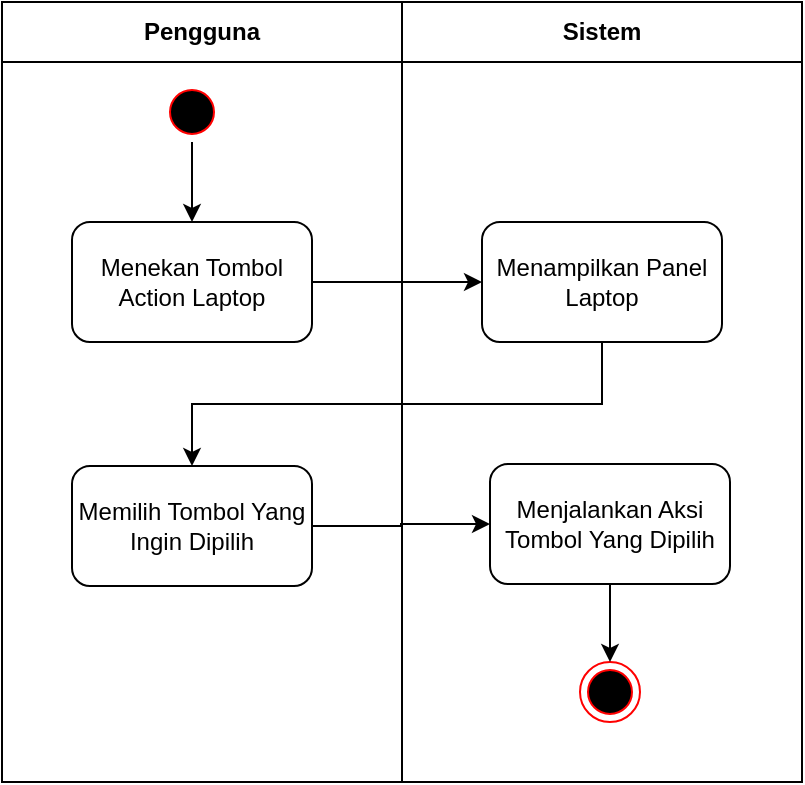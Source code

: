 <mxfile version="24.2.3" type="device">
  <diagram id="Z08eTgGWAjNeXDMgQ9Qe" name="Halaman-1">
    <mxGraphModel dx="733" dy="362" grid="1" gridSize="10" guides="1" tooltips="1" connect="1" arrows="1" fold="1" page="1" pageScale="1" pageWidth="827" pageHeight="1169" math="0" shadow="0">
      <root>
        <mxCell id="0" />
        <mxCell id="1" parent="0" />
        <mxCell id="qkGCgfdNhCn7gsHB5-3L-1" value="Pengguna" style="swimlane;whiteSpace=wrap;html=1;startSize=30;" parent="1" vertex="1">
          <mxGeometry x="50" y="40" width="200" height="390" as="geometry" />
        </mxCell>
        <mxCell id="qkGCgfdNhCn7gsHB5-3L-2" style="edgeStyle=orthogonalEdgeStyle;rounded=0;orthogonalLoop=1;jettySize=auto;html=1;entryX=0.5;entryY=0;entryDx=0;entryDy=0;" parent="qkGCgfdNhCn7gsHB5-3L-1" source="qkGCgfdNhCn7gsHB5-3L-3" target="qkGCgfdNhCn7gsHB5-3L-4" edge="1">
          <mxGeometry relative="1" as="geometry" />
        </mxCell>
        <mxCell id="qkGCgfdNhCn7gsHB5-3L-3" value="" style="ellipse;html=1;shape=startState;fillColor=#000000;strokeColor=#ff0000;" parent="qkGCgfdNhCn7gsHB5-3L-1" vertex="1">
          <mxGeometry x="80" y="40" width="30" height="30" as="geometry" />
        </mxCell>
        <mxCell id="qkGCgfdNhCn7gsHB5-3L-4" value="Menekan Tombol&lt;div&gt;Action Laptop&lt;/div&gt;" style="rounded=1;whiteSpace=wrap;html=1;" parent="qkGCgfdNhCn7gsHB5-3L-1" vertex="1">
          <mxGeometry x="35" y="110" width="120" height="60" as="geometry" />
        </mxCell>
        <mxCell id="vkcGki8KC0y3EEtt56Kg-1" value="Memilih Tombol Yang Ingin Dipilih" style="whiteSpace=wrap;html=1;rounded=1;" parent="qkGCgfdNhCn7gsHB5-3L-1" vertex="1">
          <mxGeometry x="35" y="232" width="120" height="60" as="geometry" />
        </mxCell>
        <mxCell id="qkGCgfdNhCn7gsHB5-3L-5" value="Sistem" style="swimlane;whiteSpace=wrap;html=1;startSize=30;" parent="1" vertex="1">
          <mxGeometry x="250" y="40" width="200" height="390" as="geometry" />
        </mxCell>
        <mxCell id="qkGCgfdNhCn7gsHB5-3L-6" value="Menampilkan Panel Laptop" style="whiteSpace=wrap;html=1;rounded=1;" parent="qkGCgfdNhCn7gsHB5-3L-5" vertex="1">
          <mxGeometry x="40" y="110" width="120" height="60" as="geometry" />
        </mxCell>
        <mxCell id="qkGCgfdNhCn7gsHB5-3L-7" value="" style="ellipse;html=1;shape=endState;fillColor=#000000;strokeColor=#ff0000;" parent="qkGCgfdNhCn7gsHB5-3L-5" vertex="1">
          <mxGeometry x="89" y="330" width="30" height="30" as="geometry" />
        </mxCell>
        <mxCell id="IRH0kBNiS3u57LguzMuH-1" style="edgeStyle=orthogonalEdgeStyle;rounded=0;orthogonalLoop=1;jettySize=auto;html=1;entryX=0.5;entryY=0;entryDx=0;entryDy=0;" edge="1" parent="qkGCgfdNhCn7gsHB5-3L-5" source="vkcGki8KC0y3EEtt56Kg-17" target="qkGCgfdNhCn7gsHB5-3L-7">
          <mxGeometry relative="1" as="geometry" />
        </mxCell>
        <mxCell id="vkcGki8KC0y3EEtt56Kg-17" value="Menjalankan Aksi Tombol Yang Dipilih" style="whiteSpace=wrap;html=1;rounded=1;" parent="qkGCgfdNhCn7gsHB5-3L-5" vertex="1">
          <mxGeometry x="44" y="231" width="120" height="60" as="geometry" />
        </mxCell>
        <mxCell id="qkGCgfdNhCn7gsHB5-3L-9" value="" style="edgeStyle=orthogonalEdgeStyle;rounded=0;orthogonalLoop=1;jettySize=auto;html=1;exitX=1;exitY=0.5;exitDx=0;exitDy=0;" parent="1" source="qkGCgfdNhCn7gsHB5-3L-4" target="qkGCgfdNhCn7gsHB5-3L-6" edge="1">
          <mxGeometry relative="1" as="geometry">
            <mxPoint x="220" y="170.029" as="sourcePoint" />
          </mxGeometry>
        </mxCell>
        <mxCell id="vkcGki8KC0y3EEtt56Kg-2" style="edgeStyle=orthogonalEdgeStyle;rounded=0;orthogonalLoop=1;jettySize=auto;html=1;exitX=0.5;exitY=1;exitDx=0;exitDy=0;entryX=0.5;entryY=0;entryDx=0;entryDy=0;" parent="1" source="qkGCgfdNhCn7gsHB5-3L-6" target="vkcGki8KC0y3EEtt56Kg-1" edge="1">
          <mxGeometry relative="1" as="geometry" />
        </mxCell>
        <mxCell id="vkcGki8KC0y3EEtt56Kg-6" style="edgeStyle=orthogonalEdgeStyle;rounded=0;orthogonalLoop=1;jettySize=auto;html=1;entryX=0;entryY=0.5;entryDx=0;entryDy=0;" parent="1" source="vkcGki8KC0y3EEtt56Kg-1" target="vkcGki8KC0y3EEtt56Kg-17" edge="1">
          <mxGeometry relative="1" as="geometry">
            <mxPoint x="280" y="302" as="targetPoint" />
          </mxGeometry>
        </mxCell>
      </root>
    </mxGraphModel>
  </diagram>
</mxfile>
